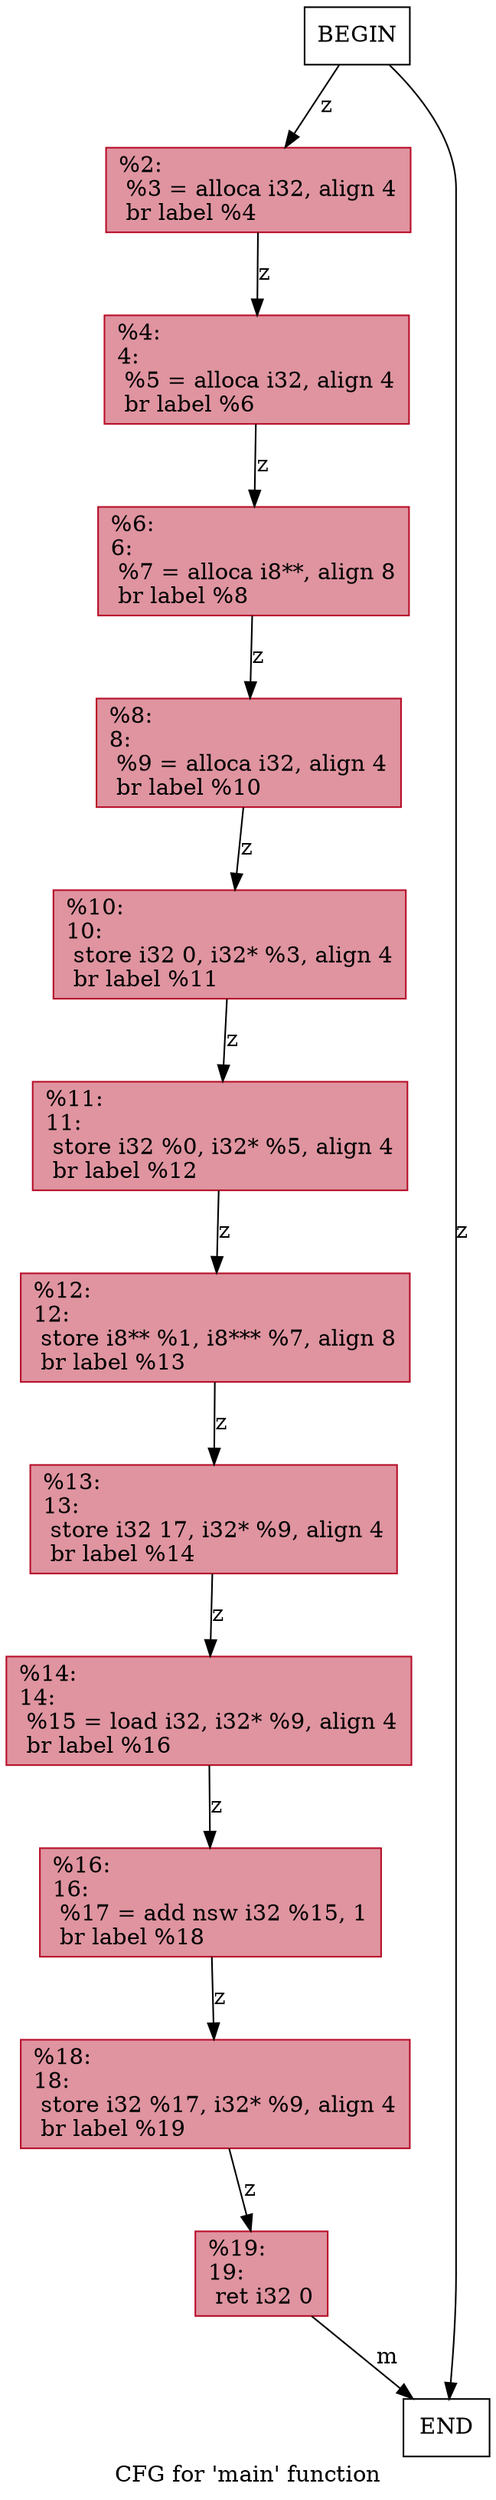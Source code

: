 digraph "CFG for 'main' function" {
	label="CFG for 'main' function";

	Nodebeginmain [shape=record, label="BEGIN"];
	Nodebeginmain -> Node0x19f3b30 [label="z"];
	Node0x19f3b30 [shape=record,color="#b70d28ff", style=filled, fillcolor="#b70d2870",label="{%2:\l  %3 = alloca i32, align 4\l  br label %4\l}"];
	Node0x19f3b30 -> Node0x19f42a0 [label="z"];
	Node0x19f42a0 [shape=record,color="#b70d28ff", style=filled, fillcolor="#b70d2870",label="{%4:\l4:                                                \l  %5 = alloca i32, align 4\l  br label %6\l}"];
	Node0x19f42a0 -> Node0x19f4420 [label="z"];
	Node0x19f4420 [shape=record,color="#b70d28ff", style=filled, fillcolor="#b70d2870",label="{%6:\l6:                                                \l  %7 = alloca i8**, align 8\l  br label %8\l}"];
	Node0x19f4420 -> Node0x19f4550 [label="z"];
	Node0x19f4550 [shape=record,color="#b70d28ff", style=filled, fillcolor="#b70d2870",label="{%8:\l8:                                                \l  %9 = alloca i32, align 4\l  br label %10\l}"];
	Node0x19f4550 -> Node0x19f4360 [label="z"];
	Node0x19f4360 [shape=record,color="#b70d28ff", style=filled, fillcolor="#b70d2870",label="{%10:\l10:                                               \l  store i32 0, i32* %3, align 4\l  br label %11\l}"];
	Node0x19f4360 -> Node0x19f46f0 [label="z"];
	Node0x19f46f0 [shape=record,color="#b70d28ff", style=filled, fillcolor="#b70d2870",label="{%11:\l11:                                               \l  store i32 %0, i32* %5, align 4\l  br label %12\l}"];
	Node0x19f46f0 -> Node0x19f47b0 [label="z"];
	Node0x19f47b0 [shape=record,color="#b70d28ff", style=filled, fillcolor="#b70d2870",label="{%12:\l12:                                               \l  store i8** %1, i8*** %7, align 8\l  br label %13\l}"];
	Node0x19f47b0 -> Node0x19f4870 [label="z"];
	Node0x19f4870 [shape=record,color="#b70d28ff", style=filled, fillcolor="#b70d2870",label="{%13:\l13:                                               \l  store i32 17, i32* %9, align 4\l  br label %14\l}"];
	Node0x19f4870 -> Node0x19f4960 [label="z"];
	Node0x19f4960 [shape=record,color="#b70d28ff", style=filled, fillcolor="#b70d2870",label="{%14:\l14:                                               \l  %15 = load i32, i32* %9, align 4\l  br label %16\l}"];
	Node0x19f4960 -> Node0x19f4a90 [label="z"];
	Node0x19f4a90 [shape=record,color="#b70d28ff", style=filled, fillcolor="#b70d2870",label="{%16:\l16:                                               \l  %17 = add nsw i32 %15, 1\l  br label %18\l}"];
	Node0x19f4a90 -> Node0x19f4b50 [label="z"];
	Node0x19f4b50 [shape=record,color="#b70d28ff", style=filled, fillcolor="#b70d2870",label="{%18:\l18:                                               \l  store i32 %17, i32* %9, align 4\l  br label %19\l}"];
	Node0x19f4b50 -> Node0x19f4c10 [label="z"];
	Node0x19f4c10 [shape=record,color="#b70d28ff", style=filled, fillcolor="#b70d2870",label="{%19:\l19:                                               \l  ret i32 0\l}"];
	Node0x19f4c10 -> Nodeendmain [label="m"];
	Nodeendmain [shape=record, label="END"];
	Nodebeginmain -> Nodeendmain [label="z"];
}

